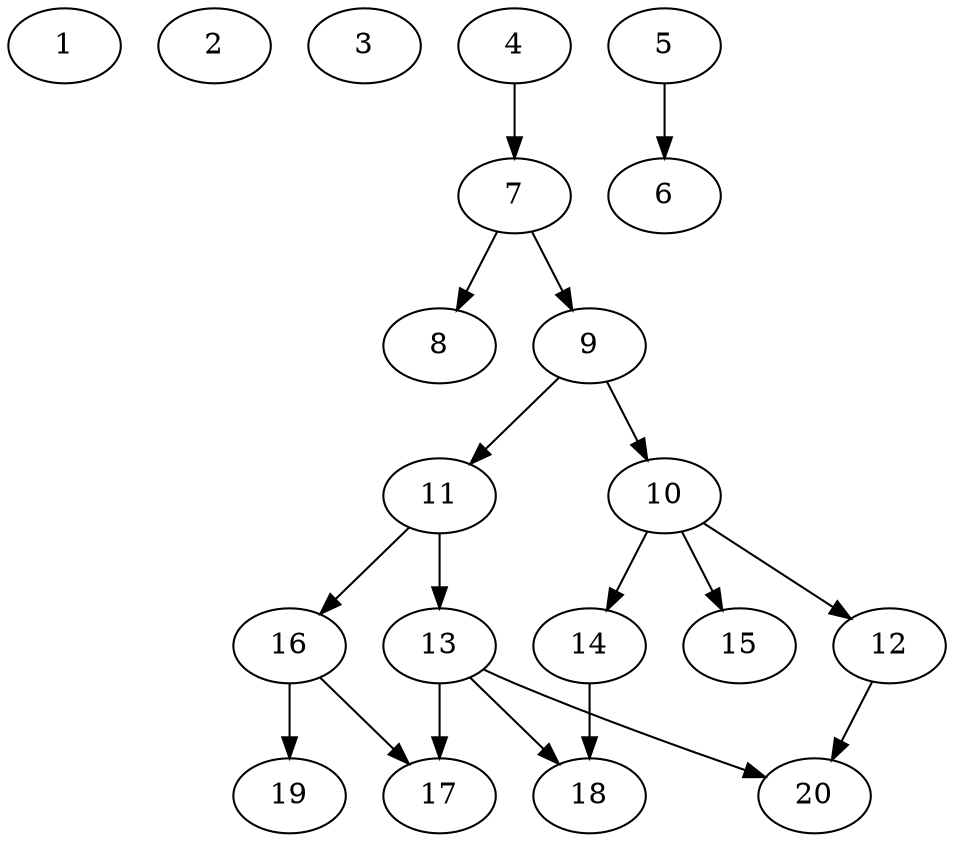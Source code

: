 // DAG automatically generated by daggen at Sat Jul 27 15:37:47 2019
// ./daggen --dot -n 20 --ccr 0.3 --fat 0.5 --regular 0.5 --density 0.4 --mindata 5242880 --maxdata 52428800 
digraph G {
  1 [size="65744213", alpha="0.20", expect_size="19723264"] 
  2 [size="118033067", alpha="0.16", expect_size="35409920"] 
  3 [size="41980587", alpha="0.10", expect_size="12594176"] 
  4 [size="160624640", alpha="0.14", expect_size="48187392"] 
  4 -> 7 [size ="48187392"]
  5 [size="64477867", alpha="0.11", expect_size="19343360"] 
  5 -> 6 [size ="19343360"]
  6 [size="168601600", alpha="0.04", expect_size="50580480"] 
  7 [size="111011840", alpha="0.16", expect_size="33303552"] 
  7 -> 8 [size ="33303552"]
  7 -> 9 [size ="33303552"]
  8 [size="151664640", alpha="0.07", expect_size="45499392"] 
  9 [size="64839680", alpha="0.09", expect_size="19451904"] 
  9 -> 10 [size ="19451904"]
  9 -> 11 [size ="19451904"]
  10 [size="79585280", alpha="0.07", expect_size="23875584"] 
  10 -> 12 [size ="23875584"]
  10 -> 14 [size ="23875584"]
  10 -> 15 [size ="23875584"]
  11 [size="74335573", alpha="0.15", expect_size="22300672"] 
  11 -> 13 [size ="22300672"]
  11 -> 16 [size ="22300672"]
  12 [size="73007787", alpha="0.08", expect_size="21902336"] 
  12 -> 20 [size ="21902336"]
  13 [size="43526827", alpha="0.13", expect_size="13058048"] 
  13 -> 17 [size ="13058048"]
  13 -> 18 [size ="13058048"]
  13 -> 20 [size ="13058048"]
  14 [size="123316907", alpha="0.01", expect_size="36995072"] 
  14 -> 18 [size ="36995072"]
  15 [size="77189120", alpha="0.15", expect_size="23156736"] 
  16 [size="163467947", alpha="0.08", expect_size="49040384"] 
  16 -> 17 [size ="49040384"]
  16 -> 19 [size ="49040384"]
  17 [size="37741227", alpha="0.19", expect_size="11322368"] 
  18 [size="161245867", alpha="0.07", expect_size="48373760"] 
  19 [size="56432640", alpha="0.13", expect_size="16929792"] 
  20 [size="130041173", alpha="0.01", expect_size="39012352"] 
}
